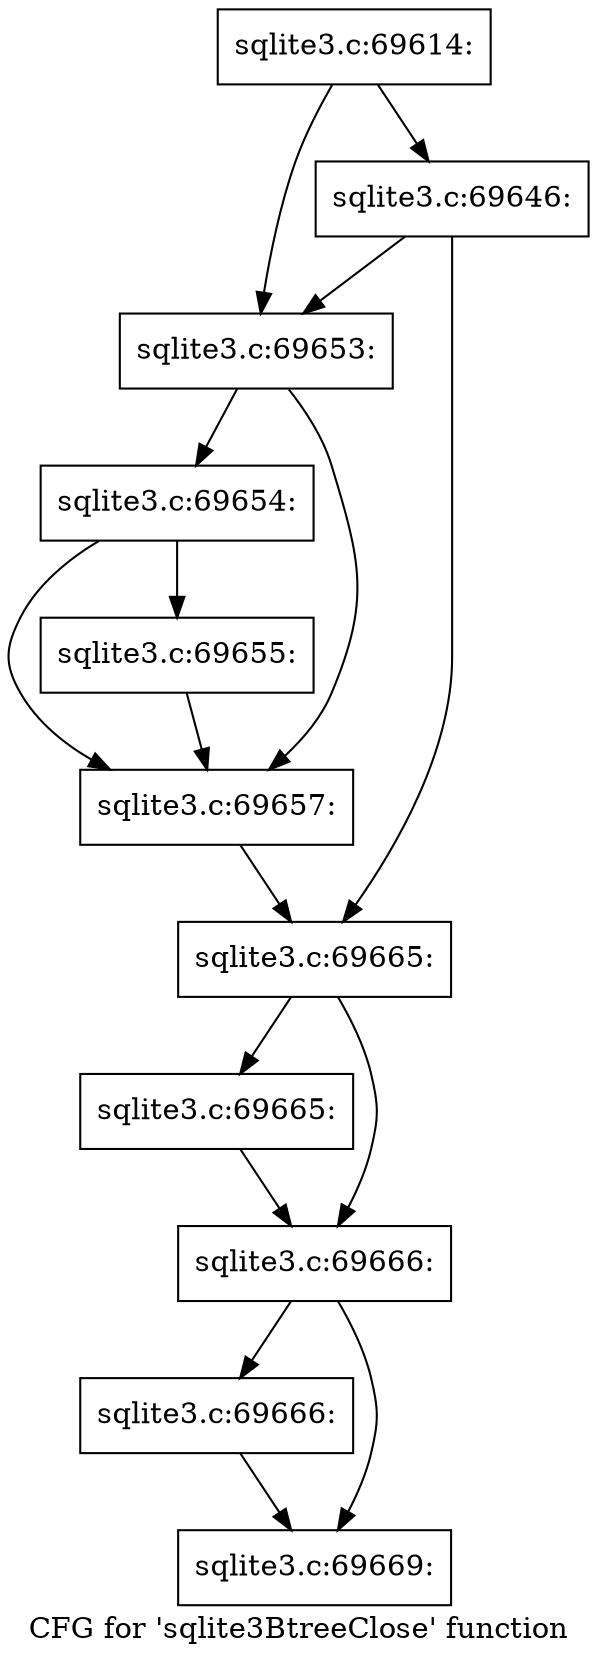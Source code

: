 digraph "CFG for 'sqlite3BtreeClose' function" {
	label="CFG for 'sqlite3BtreeClose' function";

	Node0x55c0f7a30ab0 [shape=record,label="{sqlite3.c:69614:}"];
	Node0x55c0f7a30ab0 -> Node0x55c0f7a392d0;
	Node0x55c0f7a30ab0 -> Node0x55c0f7a39230;
	Node0x55c0f7a392d0 [shape=record,label="{sqlite3.c:69646:}"];
	Node0x55c0f7a392d0 -> Node0x55c0f7a39230;
	Node0x55c0f7a392d0 -> Node0x55c0f7a39280;
	Node0x55c0f7a39230 [shape=record,label="{sqlite3.c:69653:}"];
	Node0x55c0f7a39230 -> Node0x55c0f7a3a390;
	Node0x55c0f7a39230 -> Node0x55c0f7a39ce0;
	Node0x55c0f7a3a390 [shape=record,label="{sqlite3.c:69654:}"];
	Node0x55c0f7a3a390 -> Node0x55c0f59da860;
	Node0x55c0f7a3a390 -> Node0x55c0f7a39ce0;
	Node0x55c0f59da860 [shape=record,label="{sqlite3.c:69655:}"];
	Node0x55c0f59da860 -> Node0x55c0f7a39ce0;
	Node0x55c0f7a39ce0 [shape=record,label="{sqlite3.c:69657:}"];
	Node0x55c0f7a39ce0 -> Node0x55c0f7a39280;
	Node0x55c0f7a39280 [shape=record,label="{sqlite3.c:69665:}"];
	Node0x55c0f7a39280 -> Node0x55c0f7a3b5c0;
	Node0x55c0f7a39280 -> Node0x55c0f7a3b610;
	Node0x55c0f7a3b5c0 [shape=record,label="{sqlite3.c:69665:}"];
	Node0x55c0f7a3b5c0 -> Node0x55c0f7a3b610;
	Node0x55c0f7a3b610 [shape=record,label="{sqlite3.c:69666:}"];
	Node0x55c0f7a3b610 -> Node0x55c0f7a3c090;
	Node0x55c0f7a3b610 -> Node0x55c0f7a3c0e0;
	Node0x55c0f7a3c090 [shape=record,label="{sqlite3.c:69666:}"];
	Node0x55c0f7a3c090 -> Node0x55c0f7a3c0e0;
	Node0x55c0f7a3c0e0 [shape=record,label="{sqlite3.c:69669:}"];
}
